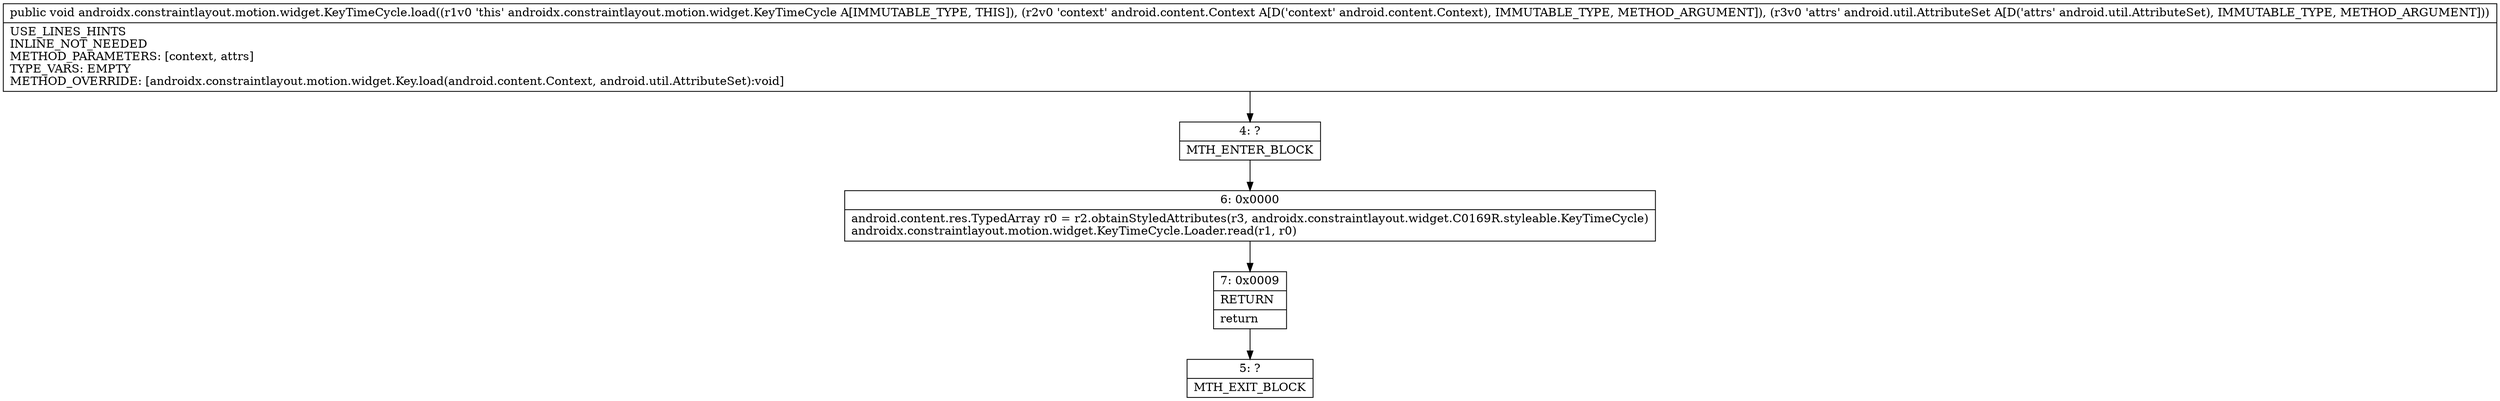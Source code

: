 digraph "CFG forandroidx.constraintlayout.motion.widget.KeyTimeCycle.load(Landroid\/content\/Context;Landroid\/util\/AttributeSet;)V" {
Node_4 [shape=record,label="{4\:\ ?|MTH_ENTER_BLOCK\l}"];
Node_6 [shape=record,label="{6\:\ 0x0000|android.content.res.TypedArray r0 = r2.obtainStyledAttributes(r3, androidx.constraintlayout.widget.C0169R.styleable.KeyTimeCycle)\landroidx.constraintlayout.motion.widget.KeyTimeCycle.Loader.read(r1, r0)\l}"];
Node_7 [shape=record,label="{7\:\ 0x0009|RETURN\l|return\l}"];
Node_5 [shape=record,label="{5\:\ ?|MTH_EXIT_BLOCK\l}"];
MethodNode[shape=record,label="{public void androidx.constraintlayout.motion.widget.KeyTimeCycle.load((r1v0 'this' androidx.constraintlayout.motion.widget.KeyTimeCycle A[IMMUTABLE_TYPE, THIS]), (r2v0 'context' android.content.Context A[D('context' android.content.Context), IMMUTABLE_TYPE, METHOD_ARGUMENT]), (r3v0 'attrs' android.util.AttributeSet A[D('attrs' android.util.AttributeSet), IMMUTABLE_TYPE, METHOD_ARGUMENT]))  | USE_LINES_HINTS\lINLINE_NOT_NEEDED\lMETHOD_PARAMETERS: [context, attrs]\lTYPE_VARS: EMPTY\lMETHOD_OVERRIDE: [androidx.constraintlayout.motion.widget.Key.load(android.content.Context, android.util.AttributeSet):void]\l}"];
MethodNode -> Node_4;Node_4 -> Node_6;
Node_6 -> Node_7;
Node_7 -> Node_5;
}

